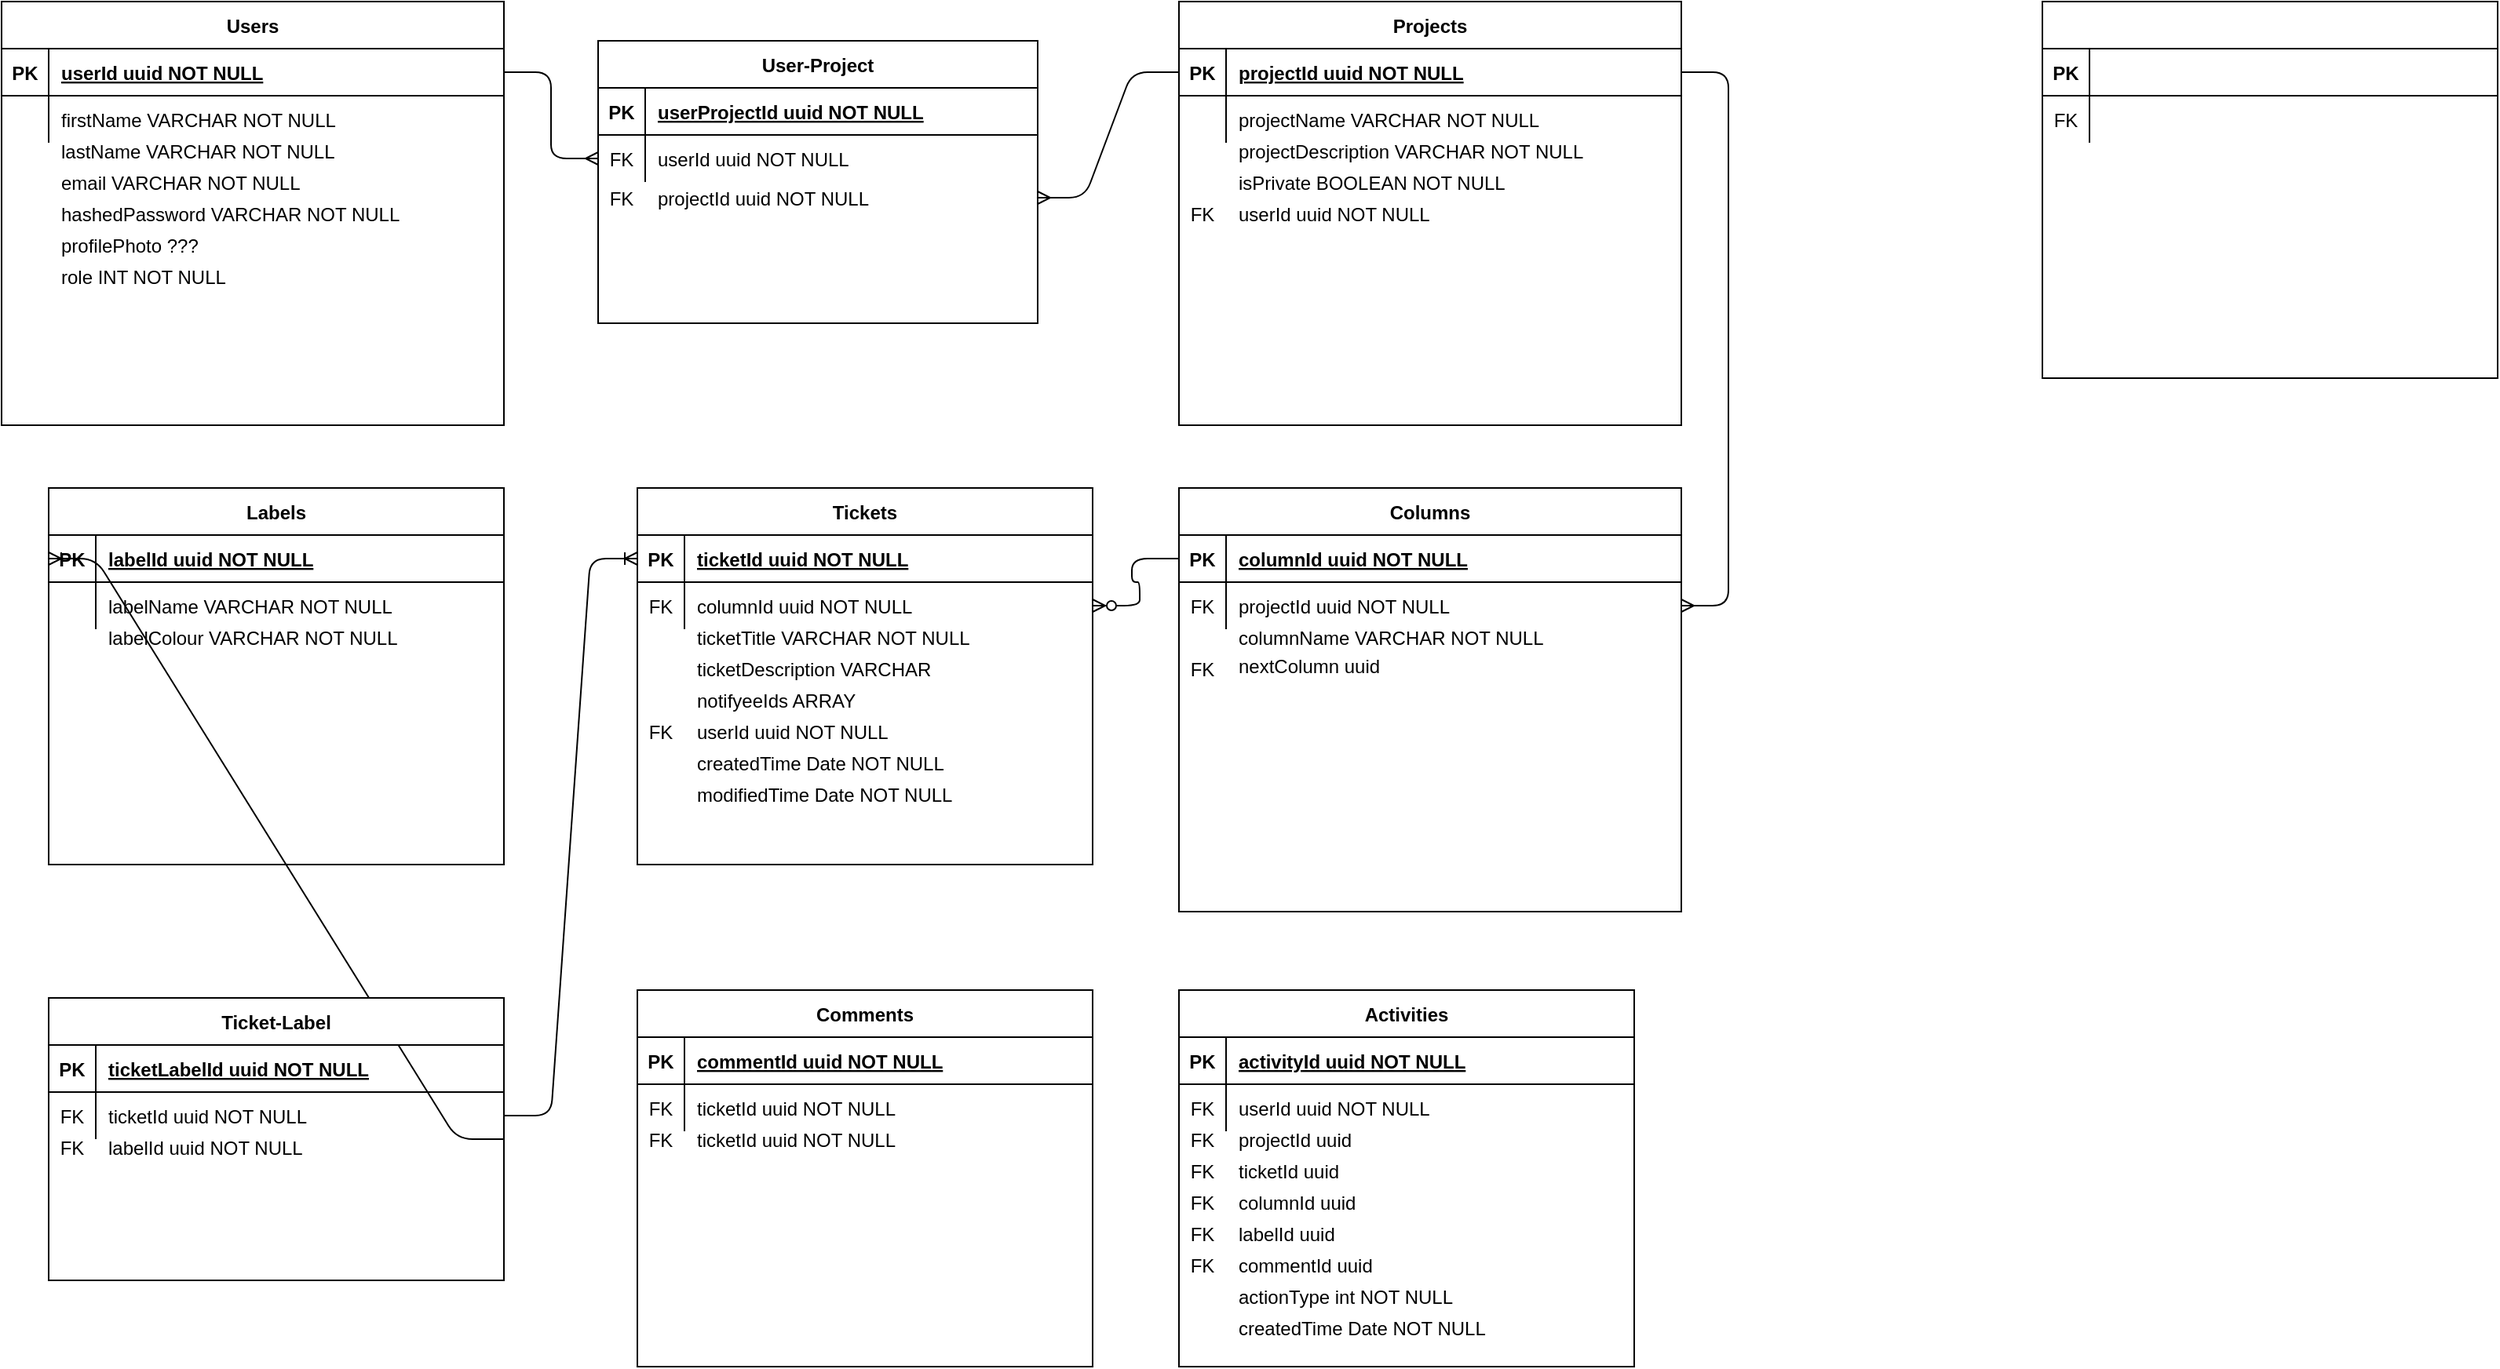 <mxfile version="13.6.6" type="github">
  <diagram id="R2lEEEUBdFMjLlhIrx00" name="Page-1">
    <mxGraphModel dx="1278" dy="548" grid="1" gridSize="10" guides="1" tooltips="1" connect="1" arrows="1" fold="1" page="1" pageScale="1" pageWidth="850" pageHeight="1100" math="0" shadow="0" extFonts="Permanent Marker^https://fonts.googleapis.com/css?family=Permanent+Marker">
      <root>
        <mxCell id="0" />
        <mxCell id="1" parent="0" />
        <mxCell id="C-vyLk0tnHw3VtMMgP7b-23" value="Users" style="shape=table;startSize=30;container=1;collapsible=1;childLayout=tableLayout;fixedRows=1;rowLines=0;fontStyle=1;align=center;resizeLast=1;" parent="1" vertex="1">
          <mxGeometry x="20" y="10" width="320" height="270" as="geometry" />
        </mxCell>
        <mxCell id="C-vyLk0tnHw3VtMMgP7b-24" value="" style="shape=partialRectangle;collapsible=0;dropTarget=0;pointerEvents=0;fillColor=none;points=[[0,0.5],[1,0.5]];portConstraint=eastwest;top=0;left=0;right=0;bottom=1;" parent="C-vyLk0tnHw3VtMMgP7b-23" vertex="1">
          <mxGeometry y="30" width="320" height="30" as="geometry" />
        </mxCell>
        <mxCell id="C-vyLk0tnHw3VtMMgP7b-25" value="PK" style="shape=partialRectangle;overflow=hidden;connectable=0;fillColor=none;top=0;left=0;bottom=0;right=0;fontStyle=1;" parent="C-vyLk0tnHw3VtMMgP7b-24" vertex="1">
          <mxGeometry width="30.0" height="30" as="geometry" />
        </mxCell>
        <mxCell id="C-vyLk0tnHw3VtMMgP7b-26" value="userId uuid NOT NULL" style="shape=partialRectangle;overflow=hidden;connectable=0;fillColor=none;top=0;left=0;bottom=0;right=0;align=left;spacingLeft=6;fontStyle=5;" parent="C-vyLk0tnHw3VtMMgP7b-24" vertex="1">
          <mxGeometry x="30.0" width="290.0" height="30" as="geometry" />
        </mxCell>
        <mxCell id="C-vyLk0tnHw3VtMMgP7b-27" value="" style="shape=partialRectangle;collapsible=0;dropTarget=0;pointerEvents=0;fillColor=none;points=[[0,0.5],[1,0.5]];portConstraint=eastwest;top=0;left=0;right=0;bottom=0;" parent="C-vyLk0tnHw3VtMMgP7b-23" vertex="1">
          <mxGeometry y="60" width="320" height="30" as="geometry" />
        </mxCell>
        <mxCell id="C-vyLk0tnHw3VtMMgP7b-28" value="" style="shape=partialRectangle;overflow=hidden;connectable=0;fillColor=none;top=0;left=0;bottom=0;right=0;" parent="C-vyLk0tnHw3VtMMgP7b-27" vertex="1">
          <mxGeometry width="30.0" height="30" as="geometry" />
        </mxCell>
        <mxCell id="C-vyLk0tnHw3VtMMgP7b-29" value="firstName VARCHAR NOT NULL" style="shape=partialRectangle;overflow=hidden;connectable=0;fillColor=none;top=0;left=0;bottom=0;right=0;align=left;spacingLeft=6;" parent="C-vyLk0tnHw3VtMMgP7b-27" vertex="1">
          <mxGeometry x="30.0" width="290.0" height="30" as="geometry" />
        </mxCell>
        <mxCell id="B6y-D5gSoSHr-RNbPVT_-36" value="email VARCHAR NOT NULL" style="shape=partialRectangle;overflow=hidden;connectable=0;fillColor=none;top=0;left=0;bottom=0;right=0;align=left;spacingLeft=6;" vertex="1" parent="1">
          <mxGeometry x="50.0" y="110" width="220" height="30" as="geometry" />
        </mxCell>
        <mxCell id="B6y-D5gSoSHr-RNbPVT_-37" value="hashedPassword VARCHAR NOT NULL" style="shape=partialRectangle;overflow=hidden;connectable=0;fillColor=none;top=0;left=0;bottom=0;right=0;align=left;spacingLeft=6;" vertex="1" parent="1">
          <mxGeometry x="50" y="130" width="270" height="30" as="geometry" />
        </mxCell>
        <mxCell id="B6y-D5gSoSHr-RNbPVT_-39" value="" style="shape=partialRectangle;collapsible=0;dropTarget=0;pointerEvents=0;fillColor=none;points=[[0,0.5],[1,0.5]];portConstraint=eastwest;top=0;left=0;right=0;bottom=0;" vertex="1" parent="1">
          <mxGeometry x="20" y="90" width="250.0" height="30" as="geometry" />
        </mxCell>
        <mxCell id="B6y-D5gSoSHr-RNbPVT_-40" value="" style="shape=partialRectangle;overflow=hidden;connectable=0;fillColor=none;top=0;left=0;bottom=0;right=0;" vertex="1" parent="B6y-D5gSoSHr-RNbPVT_-39">
          <mxGeometry width="30.0" height="30" as="geometry" />
        </mxCell>
        <mxCell id="B6y-D5gSoSHr-RNbPVT_-41" value="lastName VARCHAR NOT NULL" style="shape=partialRectangle;overflow=hidden;connectable=0;fillColor=none;top=0;left=0;bottom=0;right=0;align=left;spacingLeft=6;" vertex="1" parent="B6y-D5gSoSHr-RNbPVT_-39">
          <mxGeometry x="30.0" width="220" height="30" as="geometry" />
        </mxCell>
        <mxCell id="B6y-D5gSoSHr-RNbPVT_-42" value="profilePhoto ???" style="shape=partialRectangle;overflow=hidden;connectable=0;fillColor=none;top=0;left=0;bottom=0;right=0;align=left;spacingLeft=6;" vertex="1" parent="1">
          <mxGeometry x="50" y="150" width="290" height="30" as="geometry" />
        </mxCell>
        <mxCell id="B6y-D5gSoSHr-RNbPVT_-71" value="" style="shape=partialRectangle;overflow=hidden;connectable=0;fillColor=none;top=0;left=0;bottom=0;right=0;align=left;spacingLeft=6;" vertex="1" parent="1">
          <mxGeometry x="420.0" y="90" width="290.0" height="30" as="geometry" />
        </mxCell>
        <mxCell id="B6y-D5gSoSHr-RNbPVT_-77" value="projectDescription VARCHAR NOT NULL" style="shape=partialRectangle;overflow=hidden;connectable=0;fillColor=none;top=0;left=0;bottom=0;right=0;align=left;spacingLeft=6;" vertex="1" parent="1">
          <mxGeometry x="800.0" y="90" width="290.0" height="30" as="geometry" />
        </mxCell>
        <mxCell id="B6y-D5gSoSHr-RNbPVT_-79" value="isPrivate BOOLEAN NOT NULL" style="shape=partialRectangle;overflow=hidden;connectable=0;fillColor=none;top=0;left=0;bottom=0;right=0;align=left;spacingLeft=6;" vertex="1" parent="1">
          <mxGeometry x="800.0" y="110" width="290.0" height="30" as="geometry" />
        </mxCell>
        <mxCell id="B6y-D5gSoSHr-RNbPVT_-88" value="" style="shape=partialRectangle;collapsible=0;dropTarget=0;pointerEvents=0;fillColor=none;points=[[0,0.5],[1,0.5]];portConstraint=eastwest;top=0;left=0;right=0;bottom=0;" vertex="1" parent="1">
          <mxGeometry x="400" y="120" width="280" height="30" as="geometry" />
        </mxCell>
        <mxCell id="B6y-D5gSoSHr-RNbPVT_-89" value="FK" style="shape=partialRectangle;overflow=hidden;connectable=0;fillColor=none;top=0;left=0;bottom=0;right=0;" vertex="1" parent="B6y-D5gSoSHr-RNbPVT_-88">
          <mxGeometry width="30" height="30" as="geometry" />
        </mxCell>
        <mxCell id="B6y-D5gSoSHr-RNbPVT_-90" value="projectId uuid NOT NULL" style="shape=partialRectangle;overflow=hidden;connectable=0;fillColor=none;top=0;left=0;bottom=0;right=0;align=left;spacingLeft=6;" vertex="1" parent="B6y-D5gSoSHr-RNbPVT_-88">
          <mxGeometry x="30" width="250" height="30" as="geometry" />
        </mxCell>
        <mxCell id="B6y-D5gSoSHr-RNbPVT_-93" value="" style="edgeStyle=entityRelationEdgeStyle;fontSize=12;html=1;endArrow=ERmany;exitX=1;exitY=0.5;exitDx=0;exitDy=0;entryX=0;entryY=0.5;entryDx=0;entryDy=0;" edge="1" parent="1" source="C-vyLk0tnHw3VtMMgP7b-24" target="B6y-D5gSoSHr-RNbPVT_-61">
          <mxGeometry width="100" height="100" relative="1" as="geometry">
            <mxPoint x="490" y="250" as="sourcePoint" />
            <mxPoint x="590" y="150" as="targetPoint" />
          </mxGeometry>
        </mxCell>
        <mxCell id="B6y-D5gSoSHr-RNbPVT_-98" value="" style="edgeStyle=entityRelationEdgeStyle;fontSize=12;html=1;endArrow=ERmany;exitX=1;exitY=0.5;exitDx=0;exitDy=0;" edge="1" parent="1" source="B6y-D5gSoSHr-RNbPVT_-44" target="B6y-D5gSoSHr-RNbPVT_-54">
          <mxGeometry width="100" height="100" relative="1" as="geometry">
            <mxPoint x="560" y="470" as="sourcePoint" />
            <mxPoint x="660" y="370" as="targetPoint" />
          </mxGeometry>
        </mxCell>
        <mxCell id="B6y-D5gSoSHr-RNbPVT_-101" value="" style="edgeStyle=entityRelationEdgeStyle;fontSize=12;html=1;endArrow=ERmany;" edge="1" parent="1" source="B6y-D5gSoSHr-RNbPVT_-44" target="B6y-D5gSoSHr-RNbPVT_-88">
          <mxGeometry width="100" height="100" relative="1" as="geometry">
            <mxPoint x="730" y="60" as="sourcePoint" />
            <mxPoint x="680" y="135" as="targetPoint" />
          </mxGeometry>
        </mxCell>
        <mxCell id="B6y-D5gSoSHr-RNbPVT_-43" value="Projects" style="shape=table;startSize=30;container=1;collapsible=1;childLayout=tableLayout;fixedRows=1;rowLines=0;fontStyle=1;align=center;resizeLast=1;" vertex="1" parent="1">
          <mxGeometry x="770" y="10" width="320" height="270" as="geometry" />
        </mxCell>
        <mxCell id="B6y-D5gSoSHr-RNbPVT_-44" value="" style="shape=partialRectangle;collapsible=0;dropTarget=0;pointerEvents=0;fillColor=none;points=[[0,0.5],[1,0.5]];portConstraint=eastwest;top=0;left=0;right=0;bottom=1;" vertex="1" parent="B6y-D5gSoSHr-RNbPVT_-43">
          <mxGeometry y="30" width="320" height="30" as="geometry" />
        </mxCell>
        <mxCell id="B6y-D5gSoSHr-RNbPVT_-45" value="PK" style="shape=partialRectangle;overflow=hidden;connectable=0;fillColor=none;top=0;left=0;bottom=0;right=0;fontStyle=1;" vertex="1" parent="B6y-D5gSoSHr-RNbPVT_-44">
          <mxGeometry width="30.0" height="30" as="geometry" />
        </mxCell>
        <mxCell id="B6y-D5gSoSHr-RNbPVT_-46" value="projectId uuid NOT NULL" style="shape=partialRectangle;overflow=hidden;connectable=0;fillColor=none;top=0;left=0;bottom=0;right=0;align=left;spacingLeft=6;fontStyle=5;" vertex="1" parent="B6y-D5gSoSHr-RNbPVT_-44">
          <mxGeometry x="30.0" width="290.0" height="30" as="geometry" />
        </mxCell>
        <mxCell id="B6y-D5gSoSHr-RNbPVT_-47" value="" style="shape=partialRectangle;collapsible=0;dropTarget=0;pointerEvents=0;fillColor=none;points=[[0,0.5],[1,0.5]];portConstraint=eastwest;top=0;left=0;right=0;bottom=0;" vertex="1" parent="B6y-D5gSoSHr-RNbPVT_-43">
          <mxGeometry y="60" width="320" height="30" as="geometry" />
        </mxCell>
        <mxCell id="B6y-D5gSoSHr-RNbPVT_-48" value="" style="shape=partialRectangle;overflow=hidden;connectable=0;fillColor=none;top=0;left=0;bottom=0;right=0;" vertex="1" parent="B6y-D5gSoSHr-RNbPVT_-47">
          <mxGeometry width="30.0" height="30" as="geometry" />
        </mxCell>
        <mxCell id="B6y-D5gSoSHr-RNbPVT_-49" value="projectName VARCHAR NOT NULL" style="shape=partialRectangle;overflow=hidden;connectable=0;fillColor=none;top=0;left=0;bottom=0;right=0;align=left;spacingLeft=6;" vertex="1" parent="B6y-D5gSoSHr-RNbPVT_-47">
          <mxGeometry x="30.0" width="290.0" height="30" as="geometry" />
        </mxCell>
        <mxCell id="B6y-D5gSoSHr-RNbPVT_-50" value="Columns" style="shape=table;startSize=30;container=1;collapsible=1;childLayout=tableLayout;fixedRows=1;rowLines=0;fontStyle=1;align=center;resizeLast=1;" vertex="1" parent="1">
          <mxGeometry x="770" y="320" width="320" height="270" as="geometry" />
        </mxCell>
        <mxCell id="B6y-D5gSoSHr-RNbPVT_-51" value="" style="shape=partialRectangle;collapsible=0;dropTarget=0;pointerEvents=0;fillColor=none;points=[[0,0.5],[1,0.5]];portConstraint=eastwest;top=0;left=0;right=0;bottom=1;" vertex="1" parent="B6y-D5gSoSHr-RNbPVT_-50">
          <mxGeometry y="30" width="320" height="30" as="geometry" />
        </mxCell>
        <mxCell id="B6y-D5gSoSHr-RNbPVT_-52" value="PK" style="shape=partialRectangle;overflow=hidden;connectable=0;fillColor=none;top=0;left=0;bottom=0;right=0;fontStyle=1;" vertex="1" parent="B6y-D5gSoSHr-RNbPVT_-51">
          <mxGeometry width="30.0" height="30" as="geometry" />
        </mxCell>
        <mxCell id="B6y-D5gSoSHr-RNbPVT_-53" value="columnId uuid NOT NULL" style="shape=partialRectangle;overflow=hidden;connectable=0;fillColor=none;top=0;left=0;bottom=0;right=0;align=left;spacingLeft=6;fontStyle=5;" vertex="1" parent="B6y-D5gSoSHr-RNbPVT_-51">
          <mxGeometry x="30.0" width="290.0" height="30" as="geometry" />
        </mxCell>
        <mxCell id="B6y-D5gSoSHr-RNbPVT_-54" value="" style="shape=partialRectangle;collapsible=0;dropTarget=0;pointerEvents=0;fillColor=none;points=[[0,0.5],[1,0.5]];portConstraint=eastwest;top=0;left=0;right=0;bottom=0;" vertex="1" parent="B6y-D5gSoSHr-RNbPVT_-50">
          <mxGeometry y="60" width="320" height="30" as="geometry" />
        </mxCell>
        <mxCell id="B6y-D5gSoSHr-RNbPVT_-55" value="FK" style="shape=partialRectangle;overflow=hidden;connectable=0;fillColor=none;top=0;left=0;bottom=0;right=0;" vertex="1" parent="B6y-D5gSoSHr-RNbPVT_-54">
          <mxGeometry width="30.0" height="30" as="geometry" />
        </mxCell>
        <mxCell id="B6y-D5gSoSHr-RNbPVT_-56" value="projectId uuid NOT NULL" style="shape=partialRectangle;overflow=hidden;connectable=0;fillColor=none;top=0;left=0;bottom=0;right=0;align=left;spacingLeft=6;" vertex="1" parent="B6y-D5gSoSHr-RNbPVT_-54">
          <mxGeometry x="30.0" width="290.0" height="30" as="geometry" />
        </mxCell>
        <mxCell id="B6y-D5gSoSHr-RNbPVT_-103" value="" style="shape=partialRectangle;collapsible=0;dropTarget=0;pointerEvents=0;fillColor=none;points=[[0,0.5],[1,0.5]];portConstraint=eastwest;top=0;left=0;right=0;bottom=0;" vertex="1" parent="1">
          <mxGeometry x="770" y="400" width="320" height="30" as="geometry" />
        </mxCell>
        <mxCell id="B6y-D5gSoSHr-RNbPVT_-104" value="" style="shape=partialRectangle;overflow=hidden;connectable=0;fillColor=none;top=0;left=0;bottom=0;right=0;" vertex="1" parent="B6y-D5gSoSHr-RNbPVT_-103">
          <mxGeometry width="30.0" height="30" as="geometry" />
        </mxCell>
        <mxCell id="B6y-D5gSoSHr-RNbPVT_-105" value="columnName VARCHAR NOT NULL" style="shape=partialRectangle;overflow=hidden;connectable=0;fillColor=none;top=0;left=0;bottom=0;right=0;align=left;spacingLeft=6;" vertex="1" parent="B6y-D5gSoSHr-RNbPVT_-103">
          <mxGeometry x="30.0" width="290.0" height="30" as="geometry" />
        </mxCell>
        <mxCell id="B6y-D5gSoSHr-RNbPVT_-106" value="" style="shape=partialRectangle;collapsible=0;dropTarget=0;pointerEvents=0;fillColor=none;points=[[0,0.5],[1,0.5]];portConstraint=eastwest;top=0;left=0;right=0;bottom=0;" vertex="1" parent="1">
          <mxGeometry x="770" y="420" width="320" height="30" as="geometry" />
        </mxCell>
        <mxCell id="B6y-D5gSoSHr-RNbPVT_-107" value="FK" style="shape=partialRectangle;overflow=hidden;connectable=0;fillColor=none;top=0;left=0;bottom=0;right=0;" vertex="1" parent="B6y-D5gSoSHr-RNbPVT_-106">
          <mxGeometry width="30.0" height="30" as="geometry" />
        </mxCell>
        <mxCell id="B6y-D5gSoSHr-RNbPVT_-108" value="nextColumn uuid " style="shape=partialRectangle;overflow=hidden;connectable=0;fillColor=none;top=0;left=0;bottom=0;right=0;align=left;spacingLeft=6;" vertex="1" parent="B6y-D5gSoSHr-RNbPVT_-106">
          <mxGeometry x="30.0" y="-2" width="290.0" height="30" as="geometry" />
        </mxCell>
        <mxCell id="B6y-D5gSoSHr-RNbPVT_-57" value="User-Project" style="shape=table;startSize=30;container=1;collapsible=1;childLayout=tableLayout;fixedRows=1;rowLines=0;fontStyle=1;align=center;resizeLast=1;" vertex="1" parent="1">
          <mxGeometry x="400" y="35" width="280" height="180" as="geometry" />
        </mxCell>
        <mxCell id="B6y-D5gSoSHr-RNbPVT_-58" value="" style="shape=partialRectangle;collapsible=0;dropTarget=0;pointerEvents=0;fillColor=none;points=[[0,0.5],[1,0.5]];portConstraint=eastwest;top=0;left=0;right=0;bottom=1;" vertex="1" parent="B6y-D5gSoSHr-RNbPVT_-57">
          <mxGeometry y="30" width="280" height="30" as="geometry" />
        </mxCell>
        <mxCell id="B6y-D5gSoSHr-RNbPVT_-59" value="PK" style="shape=partialRectangle;overflow=hidden;connectable=0;fillColor=none;top=0;left=0;bottom=0;right=0;fontStyle=1;" vertex="1" parent="B6y-D5gSoSHr-RNbPVT_-58">
          <mxGeometry width="30" height="30" as="geometry" />
        </mxCell>
        <mxCell id="B6y-D5gSoSHr-RNbPVT_-60" value="userProjectId uuid NOT NULL" style="shape=partialRectangle;overflow=hidden;connectable=0;fillColor=none;top=0;left=0;bottom=0;right=0;align=left;spacingLeft=6;fontStyle=5;" vertex="1" parent="B6y-D5gSoSHr-RNbPVT_-58">
          <mxGeometry x="30" width="250" height="30" as="geometry" />
        </mxCell>
        <mxCell id="B6y-D5gSoSHr-RNbPVT_-61" value="" style="shape=partialRectangle;collapsible=0;dropTarget=0;pointerEvents=0;fillColor=none;points=[[0,0.5],[1,0.5]];portConstraint=eastwest;top=0;left=0;right=0;bottom=0;" vertex="1" parent="B6y-D5gSoSHr-RNbPVT_-57">
          <mxGeometry y="60" width="280" height="30" as="geometry" />
        </mxCell>
        <mxCell id="B6y-D5gSoSHr-RNbPVT_-62" value="FK" style="shape=partialRectangle;overflow=hidden;connectable=0;fillColor=none;top=0;left=0;bottom=0;right=0;" vertex="1" parent="B6y-D5gSoSHr-RNbPVT_-61">
          <mxGeometry width="30" height="30" as="geometry" />
        </mxCell>
        <mxCell id="B6y-D5gSoSHr-RNbPVT_-63" value="userId uuid NOT NULL" style="shape=partialRectangle;overflow=hidden;connectable=0;fillColor=none;top=0;left=0;bottom=0;right=0;align=left;spacingLeft=6;" vertex="1" parent="B6y-D5gSoSHr-RNbPVT_-61">
          <mxGeometry x="30" width="250" height="30" as="geometry" />
        </mxCell>
        <mxCell id="B6y-D5gSoSHr-RNbPVT_-111" value="" style="edgeStyle=entityRelationEdgeStyle;fontSize=12;html=1;endArrow=ERzeroToMany;endFill=1;exitX=0;exitY=0.5;exitDx=0;exitDy=0;entryX=1;entryY=0.5;entryDx=0;entryDy=0;" edge="1" parent="1" source="B6y-D5gSoSHr-RNbPVT_-51" target="B6y-D5gSoSHr-RNbPVT_-85">
          <mxGeometry width="100" height="100" relative="1" as="geometry">
            <mxPoint x="600" y="500" as="sourcePoint" />
            <mxPoint x="700" y="400" as="targetPoint" />
          </mxGeometry>
        </mxCell>
        <mxCell id="B6y-D5gSoSHr-RNbPVT_-81" value="Tickets" style="shape=table;startSize=30;container=1;collapsible=1;childLayout=tableLayout;fixedRows=1;rowLines=0;fontStyle=1;align=center;resizeLast=1;" vertex="1" parent="1">
          <mxGeometry x="425" y="320" width="290" height="240" as="geometry" />
        </mxCell>
        <mxCell id="B6y-D5gSoSHr-RNbPVT_-82" value="" style="shape=partialRectangle;collapsible=0;dropTarget=0;pointerEvents=0;fillColor=none;points=[[0,0.5],[1,0.5]];portConstraint=eastwest;top=0;left=0;right=0;bottom=1;" vertex="1" parent="B6y-D5gSoSHr-RNbPVT_-81">
          <mxGeometry y="30" width="290" height="30" as="geometry" />
        </mxCell>
        <mxCell id="B6y-D5gSoSHr-RNbPVT_-83" value="PK" style="shape=partialRectangle;overflow=hidden;connectable=0;fillColor=none;top=0;left=0;bottom=0;right=0;fontStyle=1;" vertex="1" parent="B6y-D5gSoSHr-RNbPVT_-82">
          <mxGeometry width="30.0" height="30" as="geometry" />
        </mxCell>
        <mxCell id="B6y-D5gSoSHr-RNbPVT_-84" value="ticketId uuid NOT NULL" style="shape=partialRectangle;overflow=hidden;connectable=0;fillColor=none;top=0;left=0;bottom=0;right=0;align=left;spacingLeft=6;fontStyle=5;" vertex="1" parent="B6y-D5gSoSHr-RNbPVT_-82">
          <mxGeometry x="30.0" width="260.0" height="30" as="geometry" />
        </mxCell>
        <mxCell id="B6y-D5gSoSHr-RNbPVT_-85" value="" style="shape=partialRectangle;collapsible=0;dropTarget=0;pointerEvents=0;fillColor=none;points=[[0,0.5],[1,0.5]];portConstraint=eastwest;top=0;left=0;right=0;bottom=0;" vertex="1" parent="B6y-D5gSoSHr-RNbPVT_-81">
          <mxGeometry y="60" width="290" height="30" as="geometry" />
        </mxCell>
        <mxCell id="B6y-D5gSoSHr-RNbPVT_-86" value="FK" style="shape=partialRectangle;overflow=hidden;connectable=0;fillColor=none;top=0;left=0;bottom=0;right=0;" vertex="1" parent="B6y-D5gSoSHr-RNbPVT_-85">
          <mxGeometry width="30.0" height="30" as="geometry" />
        </mxCell>
        <mxCell id="B6y-D5gSoSHr-RNbPVT_-87" value="columnId uuid NOT NULL" style="shape=partialRectangle;overflow=hidden;connectable=0;fillColor=none;top=0;left=0;bottom=0;right=0;align=left;spacingLeft=6;" vertex="1" parent="B6y-D5gSoSHr-RNbPVT_-85">
          <mxGeometry x="30.0" width="260.0" height="30" as="geometry" />
        </mxCell>
        <mxCell id="B6y-D5gSoSHr-RNbPVT_-128" value="Labels" style="shape=table;startSize=30;container=1;collapsible=1;childLayout=tableLayout;fixedRows=1;rowLines=0;fontStyle=1;align=center;resizeLast=1;" vertex="1" parent="1">
          <mxGeometry x="50" y="320" width="290" height="240" as="geometry" />
        </mxCell>
        <mxCell id="B6y-D5gSoSHr-RNbPVT_-129" value="" style="shape=partialRectangle;collapsible=0;dropTarget=0;pointerEvents=0;fillColor=none;points=[[0,0.5],[1,0.5]];portConstraint=eastwest;top=0;left=0;right=0;bottom=1;" vertex="1" parent="B6y-D5gSoSHr-RNbPVT_-128">
          <mxGeometry y="30" width="290" height="30" as="geometry" />
        </mxCell>
        <mxCell id="B6y-D5gSoSHr-RNbPVT_-130" value="PK" style="shape=partialRectangle;overflow=hidden;connectable=0;fillColor=none;top=0;left=0;bottom=0;right=0;fontStyle=1;" vertex="1" parent="B6y-D5gSoSHr-RNbPVT_-129">
          <mxGeometry width="30.0" height="30" as="geometry" />
        </mxCell>
        <mxCell id="B6y-D5gSoSHr-RNbPVT_-131" value="labelId uuid NOT NULL" style="shape=partialRectangle;overflow=hidden;connectable=0;fillColor=none;top=0;left=0;bottom=0;right=0;align=left;spacingLeft=6;fontStyle=5;" vertex="1" parent="B6y-D5gSoSHr-RNbPVT_-129">
          <mxGeometry x="30.0" width="260.0" height="30" as="geometry" />
        </mxCell>
        <mxCell id="B6y-D5gSoSHr-RNbPVT_-132" value="" style="shape=partialRectangle;collapsible=0;dropTarget=0;pointerEvents=0;fillColor=none;points=[[0,0.5],[1,0.5]];portConstraint=eastwest;top=0;left=0;right=0;bottom=0;" vertex="1" parent="B6y-D5gSoSHr-RNbPVT_-128">
          <mxGeometry y="60" width="290" height="30" as="geometry" />
        </mxCell>
        <mxCell id="B6y-D5gSoSHr-RNbPVT_-133" value="" style="shape=partialRectangle;overflow=hidden;connectable=0;fillColor=none;top=0;left=0;bottom=0;right=0;" vertex="1" parent="B6y-D5gSoSHr-RNbPVT_-132">
          <mxGeometry width="30.0" height="30" as="geometry" />
        </mxCell>
        <mxCell id="B6y-D5gSoSHr-RNbPVT_-134" value="labelName VARCHAR NOT NULL" style="shape=partialRectangle;overflow=hidden;connectable=0;fillColor=none;top=0;left=0;bottom=0;right=0;align=left;spacingLeft=6;" vertex="1" parent="B6y-D5gSoSHr-RNbPVT_-132">
          <mxGeometry x="30.0" width="260.0" height="30" as="geometry" />
        </mxCell>
        <mxCell id="B6y-D5gSoSHr-RNbPVT_-136" value="" style="shape=partialRectangle;collapsible=0;dropTarget=0;pointerEvents=0;fillColor=none;points=[[0,0.5],[1,0.5]];portConstraint=eastwest;top=0;left=0;right=0;bottom=0;" vertex="1" parent="1">
          <mxGeometry x="50" y="400" width="290" height="30" as="geometry" />
        </mxCell>
        <mxCell id="B6y-D5gSoSHr-RNbPVT_-137" value="" style="shape=partialRectangle;overflow=hidden;connectable=0;fillColor=none;top=0;left=0;bottom=0;right=0;" vertex="1" parent="B6y-D5gSoSHr-RNbPVT_-136">
          <mxGeometry width="30.0" height="30" as="geometry" />
        </mxCell>
        <mxCell id="B6y-D5gSoSHr-RNbPVT_-138" value="labelColour VARCHAR NOT NULL" style="shape=partialRectangle;overflow=hidden;connectable=0;fillColor=none;top=0;left=0;bottom=0;right=0;align=left;spacingLeft=6;" vertex="1" parent="B6y-D5gSoSHr-RNbPVT_-136">
          <mxGeometry x="30.0" width="260.0" height="30" as="geometry" />
        </mxCell>
        <mxCell id="B6y-D5gSoSHr-RNbPVT_-139" value="ticketTitle VARCHAR NOT NULL" style="shape=partialRectangle;overflow=hidden;connectable=0;fillColor=none;top=0;left=0;bottom=0;right=0;align=left;spacingLeft=6;" vertex="1" parent="1">
          <mxGeometry x="455.0" y="400" width="260.0" height="30" as="geometry" />
        </mxCell>
        <mxCell id="B6y-D5gSoSHr-RNbPVT_-140" value="ticketDescription VARCHAR" style="shape=partialRectangle;overflow=hidden;connectable=0;fillColor=none;top=0;left=0;bottom=0;right=0;align=left;spacingLeft=6;" vertex="1" parent="1">
          <mxGeometry x="455.0" y="420" width="260.0" height="30" as="geometry" />
        </mxCell>
        <mxCell id="B6y-D5gSoSHr-RNbPVT_-141" value="notifyeeIds ARRAY" style="shape=partialRectangle;overflow=hidden;connectable=0;fillColor=none;top=0;left=0;bottom=0;right=0;align=left;spacingLeft=6;" vertex="1" parent="1">
          <mxGeometry x="455.0" y="440" width="260.0" height="30" as="geometry" />
        </mxCell>
        <mxCell id="B6y-D5gSoSHr-RNbPVT_-142" value="FK" style="shape=partialRectangle;overflow=hidden;connectable=0;fillColor=none;top=0;left=0;bottom=0;right=0;" vertex="1" parent="1">
          <mxGeometry x="50" y="725" width="30.0" height="30" as="geometry" />
        </mxCell>
        <mxCell id="B6y-D5gSoSHr-RNbPVT_-143" value="labelId uuid NOT NULL" style="shape=partialRectangle;overflow=hidden;connectable=0;fillColor=none;top=0;left=0;bottom=0;right=0;align=left;spacingLeft=6;" vertex="1" parent="1">
          <mxGeometry x="80.0" y="725" width="260.0" height="30" as="geometry" />
        </mxCell>
        <mxCell id="B6y-D5gSoSHr-RNbPVT_-144" value="" style="edgeStyle=entityRelationEdgeStyle;fontSize=12;html=1;endArrow=ERoneToMany;entryX=0;entryY=0.5;entryDx=0;entryDy=0;exitX=1;exitY=0.5;exitDx=0;exitDy=0;" edge="1" parent="1" source="B6y-D5gSoSHr-RNbPVT_-112" target="B6y-D5gSoSHr-RNbPVT_-129">
          <mxGeometry width="100" height="100" relative="1" as="geometry">
            <mxPoint x="530" y="730" as="sourcePoint" />
            <mxPoint x="640" y="560" as="targetPoint" />
          </mxGeometry>
        </mxCell>
        <mxCell id="B6y-D5gSoSHr-RNbPVT_-145" value="" style="edgeStyle=entityRelationEdgeStyle;fontSize=12;html=1;endArrow=ERoneToMany;exitX=1;exitY=0.5;exitDx=0;exitDy=0;entryX=0;entryY=0.5;entryDx=0;entryDy=0;" edge="1" parent="1" source="B6y-D5gSoSHr-RNbPVT_-116" target="B6y-D5gSoSHr-RNbPVT_-82">
          <mxGeometry width="100" height="100" relative="1" as="geometry">
            <mxPoint x="540" y="660" as="sourcePoint" />
            <mxPoint x="420" y="360" as="targetPoint" />
          </mxGeometry>
        </mxCell>
        <mxCell id="B6y-D5gSoSHr-RNbPVT_-146" value="userId uuid NOT NULL" style="shape=partialRectangle;overflow=hidden;connectable=0;fillColor=none;top=0;left=0;bottom=0;right=0;align=left;spacingLeft=6;" vertex="1" parent="1">
          <mxGeometry x="455.0" y="460" width="260.0" height="30" as="geometry" />
        </mxCell>
        <mxCell id="B6y-D5gSoSHr-RNbPVT_-147" value="FK" style="shape=partialRectangle;overflow=hidden;connectable=0;fillColor=none;top=0;left=0;bottom=0;right=0;" vertex="1" parent="1">
          <mxGeometry x="425" y="460" width="30.0" height="30" as="geometry" />
        </mxCell>
        <mxCell id="B6y-D5gSoSHr-RNbPVT_-148" value="userId uuid NOT NULL" style="shape=partialRectangle;overflow=hidden;connectable=0;fillColor=none;top=0;left=0;bottom=0;right=0;align=left;spacingLeft=6;" vertex="1" parent="1">
          <mxGeometry x="800.0" y="130" width="260.0" height="30" as="geometry" />
        </mxCell>
        <mxCell id="B6y-D5gSoSHr-RNbPVT_-149" value="FK" style="shape=partialRectangle;overflow=hidden;connectable=0;fillColor=none;top=0;left=0;bottom=0;right=0;" vertex="1" parent="1">
          <mxGeometry x="770" y="130" width="30.0" height="30" as="geometry" />
        </mxCell>
        <mxCell id="B6y-D5gSoSHr-RNbPVT_-150" value="role INT NOT NULL" style="shape=partialRectangle;overflow=hidden;connectable=0;fillColor=none;top=0;left=0;bottom=0;right=0;align=left;spacingLeft=6;" vertex="1" parent="1">
          <mxGeometry x="50" y="170" width="290" height="30" as="geometry" />
        </mxCell>
        <mxCell id="B6y-D5gSoSHr-RNbPVT_-165" value="" style="shape=table;startSize=30;container=1;collapsible=1;childLayout=tableLayout;fixedRows=1;rowLines=0;fontStyle=1;align=center;resizeLast=1;" vertex="1" parent="1">
          <mxGeometry x="1320" y="10" width="290" height="240" as="geometry" />
        </mxCell>
        <mxCell id="B6y-D5gSoSHr-RNbPVT_-166" value="" style="shape=partialRectangle;collapsible=0;dropTarget=0;pointerEvents=0;fillColor=none;points=[[0,0.5],[1,0.5]];portConstraint=eastwest;top=0;left=0;right=0;bottom=1;" vertex="1" parent="B6y-D5gSoSHr-RNbPVT_-165">
          <mxGeometry y="30" width="290" height="30" as="geometry" />
        </mxCell>
        <mxCell id="B6y-D5gSoSHr-RNbPVT_-167" value="PK" style="shape=partialRectangle;overflow=hidden;connectable=0;fillColor=none;top=0;left=0;bottom=0;right=0;fontStyle=1;" vertex="1" parent="B6y-D5gSoSHr-RNbPVT_-166">
          <mxGeometry width="30.0" height="30" as="geometry" />
        </mxCell>
        <mxCell id="B6y-D5gSoSHr-RNbPVT_-168" value="" style="shape=partialRectangle;overflow=hidden;connectable=0;fillColor=none;top=0;left=0;bottom=0;right=0;align=left;spacingLeft=6;fontStyle=5;" vertex="1" parent="B6y-D5gSoSHr-RNbPVT_-166">
          <mxGeometry x="30.0" width="260.0" height="30" as="geometry" />
        </mxCell>
        <mxCell id="B6y-D5gSoSHr-RNbPVT_-169" value="" style="shape=partialRectangle;collapsible=0;dropTarget=0;pointerEvents=0;fillColor=none;points=[[0,0.5],[1,0.5]];portConstraint=eastwest;top=0;left=0;right=0;bottom=0;" vertex="1" parent="B6y-D5gSoSHr-RNbPVT_-165">
          <mxGeometry y="60" width="290" height="30" as="geometry" />
        </mxCell>
        <mxCell id="B6y-D5gSoSHr-RNbPVT_-170" value="FK" style="shape=partialRectangle;overflow=hidden;connectable=0;fillColor=none;top=0;left=0;bottom=0;right=0;" vertex="1" parent="B6y-D5gSoSHr-RNbPVT_-169">
          <mxGeometry width="30.0" height="30" as="geometry" />
        </mxCell>
        <mxCell id="B6y-D5gSoSHr-RNbPVT_-171" value="" style="shape=partialRectangle;overflow=hidden;connectable=0;fillColor=none;top=0;left=0;bottom=0;right=0;align=left;spacingLeft=6;" vertex="1" parent="B6y-D5gSoSHr-RNbPVT_-169">
          <mxGeometry x="30.0" width="260.0" height="30" as="geometry" />
        </mxCell>
        <mxCell id="B6y-D5gSoSHr-RNbPVT_-179" value="FK" style="shape=partialRectangle;overflow=hidden;connectable=0;fillColor=none;top=0;left=0;bottom=0;right=0;" vertex="1" parent="1">
          <mxGeometry x="770" y="720" width="30.0" height="30" as="geometry" />
        </mxCell>
        <mxCell id="B6y-D5gSoSHr-RNbPVT_-180" value="projectId uuid" style="shape=partialRectangle;overflow=hidden;connectable=0;fillColor=none;top=0;left=0;bottom=0;right=0;align=left;spacingLeft=6;" vertex="1" parent="1">
          <mxGeometry x="800.0" y="720" width="260.0" height="30" as="geometry" />
        </mxCell>
        <mxCell id="B6y-D5gSoSHr-RNbPVT_-181" value="FK" style="shape=partialRectangle;overflow=hidden;connectable=0;fillColor=none;top=0;left=0;bottom=0;right=0;" vertex="1" parent="1">
          <mxGeometry x="770" y="740" width="30.0" height="30" as="geometry" />
        </mxCell>
        <mxCell id="B6y-D5gSoSHr-RNbPVT_-182" value="ticketId uuid" style="shape=partialRectangle;overflow=hidden;connectable=0;fillColor=none;top=0;left=0;bottom=0;right=0;align=left;spacingLeft=6;" vertex="1" parent="1">
          <mxGeometry x="800.0" y="740" width="260.0" height="30" as="geometry" />
        </mxCell>
        <mxCell id="B6y-D5gSoSHr-RNbPVT_-183" value="FK" style="shape=partialRectangle;overflow=hidden;connectable=0;fillColor=none;top=0;left=0;bottom=0;right=0;" vertex="1" parent="1">
          <mxGeometry x="770" y="760" width="30.0" height="30" as="geometry" />
        </mxCell>
        <mxCell id="B6y-D5gSoSHr-RNbPVT_-184" value="columnId uuid" style="shape=partialRectangle;overflow=hidden;connectable=0;fillColor=none;top=0;left=0;bottom=0;right=0;align=left;spacingLeft=6;" vertex="1" parent="1">
          <mxGeometry x="800.0" y="760" width="260.0" height="30" as="geometry" />
        </mxCell>
        <mxCell id="B6y-D5gSoSHr-RNbPVT_-187" value="FK" style="shape=partialRectangle;overflow=hidden;connectable=0;fillColor=none;top=0;left=0;bottom=0;right=0;" vertex="1" parent="1">
          <mxGeometry x="770" y="780" width="30.0" height="30" as="geometry" />
        </mxCell>
        <mxCell id="B6y-D5gSoSHr-RNbPVT_-188" value="labelId uuid" style="shape=partialRectangle;overflow=hidden;connectable=0;fillColor=none;top=0;left=0;bottom=0;right=0;align=left;spacingLeft=6;" vertex="1" parent="1">
          <mxGeometry x="800.0" y="780" width="260.0" height="30" as="geometry" />
        </mxCell>
        <mxCell id="B6y-D5gSoSHr-RNbPVT_-189" value="actionType int NOT NULL" style="shape=partialRectangle;overflow=hidden;connectable=0;fillColor=none;top=0;left=0;bottom=0;right=0;align=left;spacingLeft=6;" vertex="1" parent="1">
          <mxGeometry x="800.0" y="820" width="260.0" height="30" as="geometry" />
        </mxCell>
        <mxCell id="B6y-D5gSoSHr-RNbPVT_-190" value="createdTime Date NOT NULL" style="shape=partialRectangle;overflow=hidden;connectable=0;fillColor=none;top=0;left=0;bottom=0;right=0;align=left;spacingLeft=6;" vertex="1" parent="1">
          <mxGeometry x="800.0" y="840" width="260.0" height="30" as="geometry" />
        </mxCell>
        <mxCell id="B6y-D5gSoSHr-RNbPVT_-192" value="createdTime Date NOT NULL" style="shape=partialRectangle;overflow=hidden;connectable=0;fillColor=none;top=0;left=0;bottom=0;right=0;align=left;spacingLeft=6;" vertex="1" parent="1">
          <mxGeometry x="455.0" y="480" width="260.0" height="30" as="geometry" />
        </mxCell>
        <mxCell id="B6y-D5gSoSHr-RNbPVT_-193" value="modifiedTime Date NOT NULL" style="shape=partialRectangle;overflow=hidden;connectable=0;fillColor=none;top=0;left=0;bottom=0;right=0;align=left;spacingLeft=6;" vertex="1" parent="1">
          <mxGeometry x="455.0" y="500" width="260.0" height="30" as="geometry" />
        </mxCell>
        <mxCell id="B6y-D5gSoSHr-RNbPVT_-121" value="Activities" style="shape=table;startSize=30;container=1;collapsible=1;childLayout=tableLayout;fixedRows=1;rowLines=0;fontStyle=1;align=center;resizeLast=1;" vertex="1" parent="1">
          <mxGeometry x="770" y="640" width="290" height="240" as="geometry" />
        </mxCell>
        <mxCell id="B6y-D5gSoSHr-RNbPVT_-122" value="" style="shape=partialRectangle;collapsible=0;dropTarget=0;pointerEvents=0;fillColor=none;points=[[0,0.5],[1,0.5]];portConstraint=eastwest;top=0;left=0;right=0;bottom=1;" vertex="1" parent="B6y-D5gSoSHr-RNbPVT_-121">
          <mxGeometry y="30" width="290" height="30" as="geometry" />
        </mxCell>
        <mxCell id="B6y-D5gSoSHr-RNbPVT_-123" value="PK" style="shape=partialRectangle;overflow=hidden;connectable=0;fillColor=none;top=0;left=0;bottom=0;right=0;fontStyle=1;" vertex="1" parent="B6y-D5gSoSHr-RNbPVT_-122">
          <mxGeometry width="30.0" height="30" as="geometry" />
        </mxCell>
        <mxCell id="B6y-D5gSoSHr-RNbPVT_-124" value="activityId uuid NOT NULL" style="shape=partialRectangle;overflow=hidden;connectable=0;fillColor=none;top=0;left=0;bottom=0;right=0;align=left;spacingLeft=6;fontStyle=5;" vertex="1" parent="B6y-D5gSoSHr-RNbPVT_-122">
          <mxGeometry x="30.0" width="260.0" height="30" as="geometry" />
        </mxCell>
        <mxCell id="B6y-D5gSoSHr-RNbPVT_-125" value="" style="shape=partialRectangle;collapsible=0;dropTarget=0;pointerEvents=0;fillColor=none;points=[[0,0.5],[1,0.5]];portConstraint=eastwest;top=0;left=0;right=0;bottom=0;" vertex="1" parent="B6y-D5gSoSHr-RNbPVT_-121">
          <mxGeometry y="60" width="290" height="30" as="geometry" />
        </mxCell>
        <mxCell id="B6y-D5gSoSHr-RNbPVT_-126" value="FK" style="shape=partialRectangle;overflow=hidden;connectable=0;fillColor=none;top=0;left=0;bottom=0;right=0;" vertex="1" parent="B6y-D5gSoSHr-RNbPVT_-125">
          <mxGeometry width="30.0" height="30" as="geometry" />
        </mxCell>
        <mxCell id="B6y-D5gSoSHr-RNbPVT_-127" value="userId uuid NOT NULL" style="shape=partialRectangle;overflow=hidden;connectable=0;fillColor=none;top=0;left=0;bottom=0;right=0;align=left;spacingLeft=6;" vertex="1" parent="B6y-D5gSoSHr-RNbPVT_-125">
          <mxGeometry x="30.0" width="260.0" height="30" as="geometry" />
        </mxCell>
        <mxCell id="B6y-D5gSoSHr-RNbPVT_-112" value="Ticket-Label" style="shape=table;startSize=30;container=1;collapsible=1;childLayout=tableLayout;fixedRows=1;rowLines=0;fontStyle=1;align=center;resizeLast=1;" vertex="1" parent="1">
          <mxGeometry x="50" y="645" width="290" height="180" as="geometry" />
        </mxCell>
        <mxCell id="B6y-D5gSoSHr-RNbPVT_-113" value="" style="shape=partialRectangle;collapsible=0;dropTarget=0;pointerEvents=0;fillColor=none;points=[[0,0.5],[1,0.5]];portConstraint=eastwest;top=0;left=0;right=0;bottom=1;" vertex="1" parent="B6y-D5gSoSHr-RNbPVT_-112">
          <mxGeometry y="30" width="290" height="30" as="geometry" />
        </mxCell>
        <mxCell id="B6y-D5gSoSHr-RNbPVT_-114" value="PK" style="shape=partialRectangle;overflow=hidden;connectable=0;fillColor=none;top=0;left=0;bottom=0;right=0;fontStyle=1;" vertex="1" parent="B6y-D5gSoSHr-RNbPVT_-113">
          <mxGeometry width="30.0" height="30" as="geometry" />
        </mxCell>
        <mxCell id="B6y-D5gSoSHr-RNbPVT_-115" value="ticketLabelId uuid NOT NULL" style="shape=partialRectangle;overflow=hidden;connectable=0;fillColor=none;top=0;left=0;bottom=0;right=0;align=left;spacingLeft=6;fontStyle=5;" vertex="1" parent="B6y-D5gSoSHr-RNbPVT_-113">
          <mxGeometry x="30.0" width="260.0" height="30" as="geometry" />
        </mxCell>
        <mxCell id="B6y-D5gSoSHr-RNbPVT_-116" value="" style="shape=partialRectangle;collapsible=0;dropTarget=0;pointerEvents=0;fillColor=none;points=[[0,0.5],[1,0.5]];portConstraint=eastwest;top=0;left=0;right=0;bottom=0;" vertex="1" parent="B6y-D5gSoSHr-RNbPVT_-112">
          <mxGeometry y="60" width="290" height="30" as="geometry" />
        </mxCell>
        <mxCell id="B6y-D5gSoSHr-RNbPVT_-117" value="FK" style="shape=partialRectangle;overflow=hidden;connectable=0;fillColor=none;top=0;left=0;bottom=0;right=0;" vertex="1" parent="B6y-D5gSoSHr-RNbPVT_-116">
          <mxGeometry width="30.0" height="30" as="geometry" />
        </mxCell>
        <mxCell id="B6y-D5gSoSHr-RNbPVT_-118" value="ticketId uuid NOT NULL" style="shape=partialRectangle;overflow=hidden;connectable=0;fillColor=none;top=0;left=0;bottom=0;right=0;align=left;spacingLeft=6;" vertex="1" parent="B6y-D5gSoSHr-RNbPVT_-116">
          <mxGeometry x="30.0" width="260.0" height="30" as="geometry" />
        </mxCell>
        <mxCell id="B6y-D5gSoSHr-RNbPVT_-194" value="FK" style="shape=partialRectangle;overflow=hidden;connectable=0;fillColor=none;top=0;left=0;bottom=0;right=0;" vertex="1" parent="1">
          <mxGeometry x="770" y="800" width="30.0" height="30" as="geometry" />
        </mxCell>
        <mxCell id="B6y-D5gSoSHr-RNbPVT_-195" value="commentId uuid" style="shape=partialRectangle;overflow=hidden;connectable=0;fillColor=none;top=0;left=0;bottom=0;right=0;align=left;spacingLeft=6;" vertex="1" parent="1">
          <mxGeometry x="800.0" y="800" width="260.0" height="30" as="geometry" />
        </mxCell>
        <mxCell id="B6y-D5gSoSHr-RNbPVT_-151" value="Comments" style="shape=table;startSize=30;container=1;collapsible=1;childLayout=tableLayout;fixedRows=1;rowLines=0;fontStyle=1;align=center;resizeLast=1;" vertex="1" parent="1">
          <mxGeometry x="425" y="640" width="290" height="240" as="geometry" />
        </mxCell>
        <mxCell id="B6y-D5gSoSHr-RNbPVT_-152" value="" style="shape=partialRectangle;collapsible=0;dropTarget=0;pointerEvents=0;fillColor=none;points=[[0,0.5],[1,0.5]];portConstraint=eastwest;top=0;left=0;right=0;bottom=1;" vertex="1" parent="B6y-D5gSoSHr-RNbPVT_-151">
          <mxGeometry y="30" width="290" height="30" as="geometry" />
        </mxCell>
        <mxCell id="B6y-D5gSoSHr-RNbPVT_-153" value="PK" style="shape=partialRectangle;overflow=hidden;connectable=0;fillColor=none;top=0;left=0;bottom=0;right=0;fontStyle=1;" vertex="1" parent="B6y-D5gSoSHr-RNbPVT_-152">
          <mxGeometry width="30.0" height="30" as="geometry" />
        </mxCell>
        <mxCell id="B6y-D5gSoSHr-RNbPVT_-154" value="commentId uuid NOT NULL" style="shape=partialRectangle;overflow=hidden;connectable=0;fillColor=none;top=0;left=0;bottom=0;right=0;align=left;spacingLeft=6;fontStyle=5;" vertex="1" parent="B6y-D5gSoSHr-RNbPVT_-152">
          <mxGeometry x="30.0" width="260.0" height="30" as="geometry" />
        </mxCell>
        <mxCell id="B6y-D5gSoSHr-RNbPVT_-155" value="" style="shape=partialRectangle;collapsible=0;dropTarget=0;pointerEvents=0;fillColor=none;points=[[0,0.5],[1,0.5]];portConstraint=eastwest;top=0;left=0;right=0;bottom=0;" vertex="1" parent="B6y-D5gSoSHr-RNbPVT_-151">
          <mxGeometry y="60" width="290" height="30" as="geometry" />
        </mxCell>
        <mxCell id="B6y-D5gSoSHr-RNbPVT_-156" value="FK" style="shape=partialRectangle;overflow=hidden;connectable=0;fillColor=none;top=0;left=0;bottom=0;right=0;" vertex="1" parent="B6y-D5gSoSHr-RNbPVT_-155">
          <mxGeometry width="30.0" height="30" as="geometry" />
        </mxCell>
        <mxCell id="B6y-D5gSoSHr-RNbPVT_-157" value="ticketId uuid NOT NULL" style="shape=partialRectangle;overflow=hidden;connectable=0;fillColor=none;top=0;left=0;bottom=0;right=0;align=left;spacingLeft=6;" vertex="1" parent="B6y-D5gSoSHr-RNbPVT_-155">
          <mxGeometry x="30.0" width="260.0" height="30" as="geometry" />
        </mxCell>
        <mxCell id="B6y-D5gSoSHr-RNbPVT_-196" value="FK" style="shape=partialRectangle;overflow=hidden;connectable=0;fillColor=none;top=0;left=0;bottom=0;right=0;" vertex="1" parent="1">
          <mxGeometry x="425" y="720" width="30.0" height="30" as="geometry" />
        </mxCell>
        <mxCell id="B6y-D5gSoSHr-RNbPVT_-197" value="ticketId uuid NOT NULL" style="shape=partialRectangle;overflow=hidden;connectable=0;fillColor=none;top=0;left=0;bottom=0;right=0;align=left;spacingLeft=6;" vertex="1" parent="1">
          <mxGeometry x="455.0" y="720" width="260.0" height="30" as="geometry" />
        </mxCell>
      </root>
    </mxGraphModel>
  </diagram>
</mxfile>
